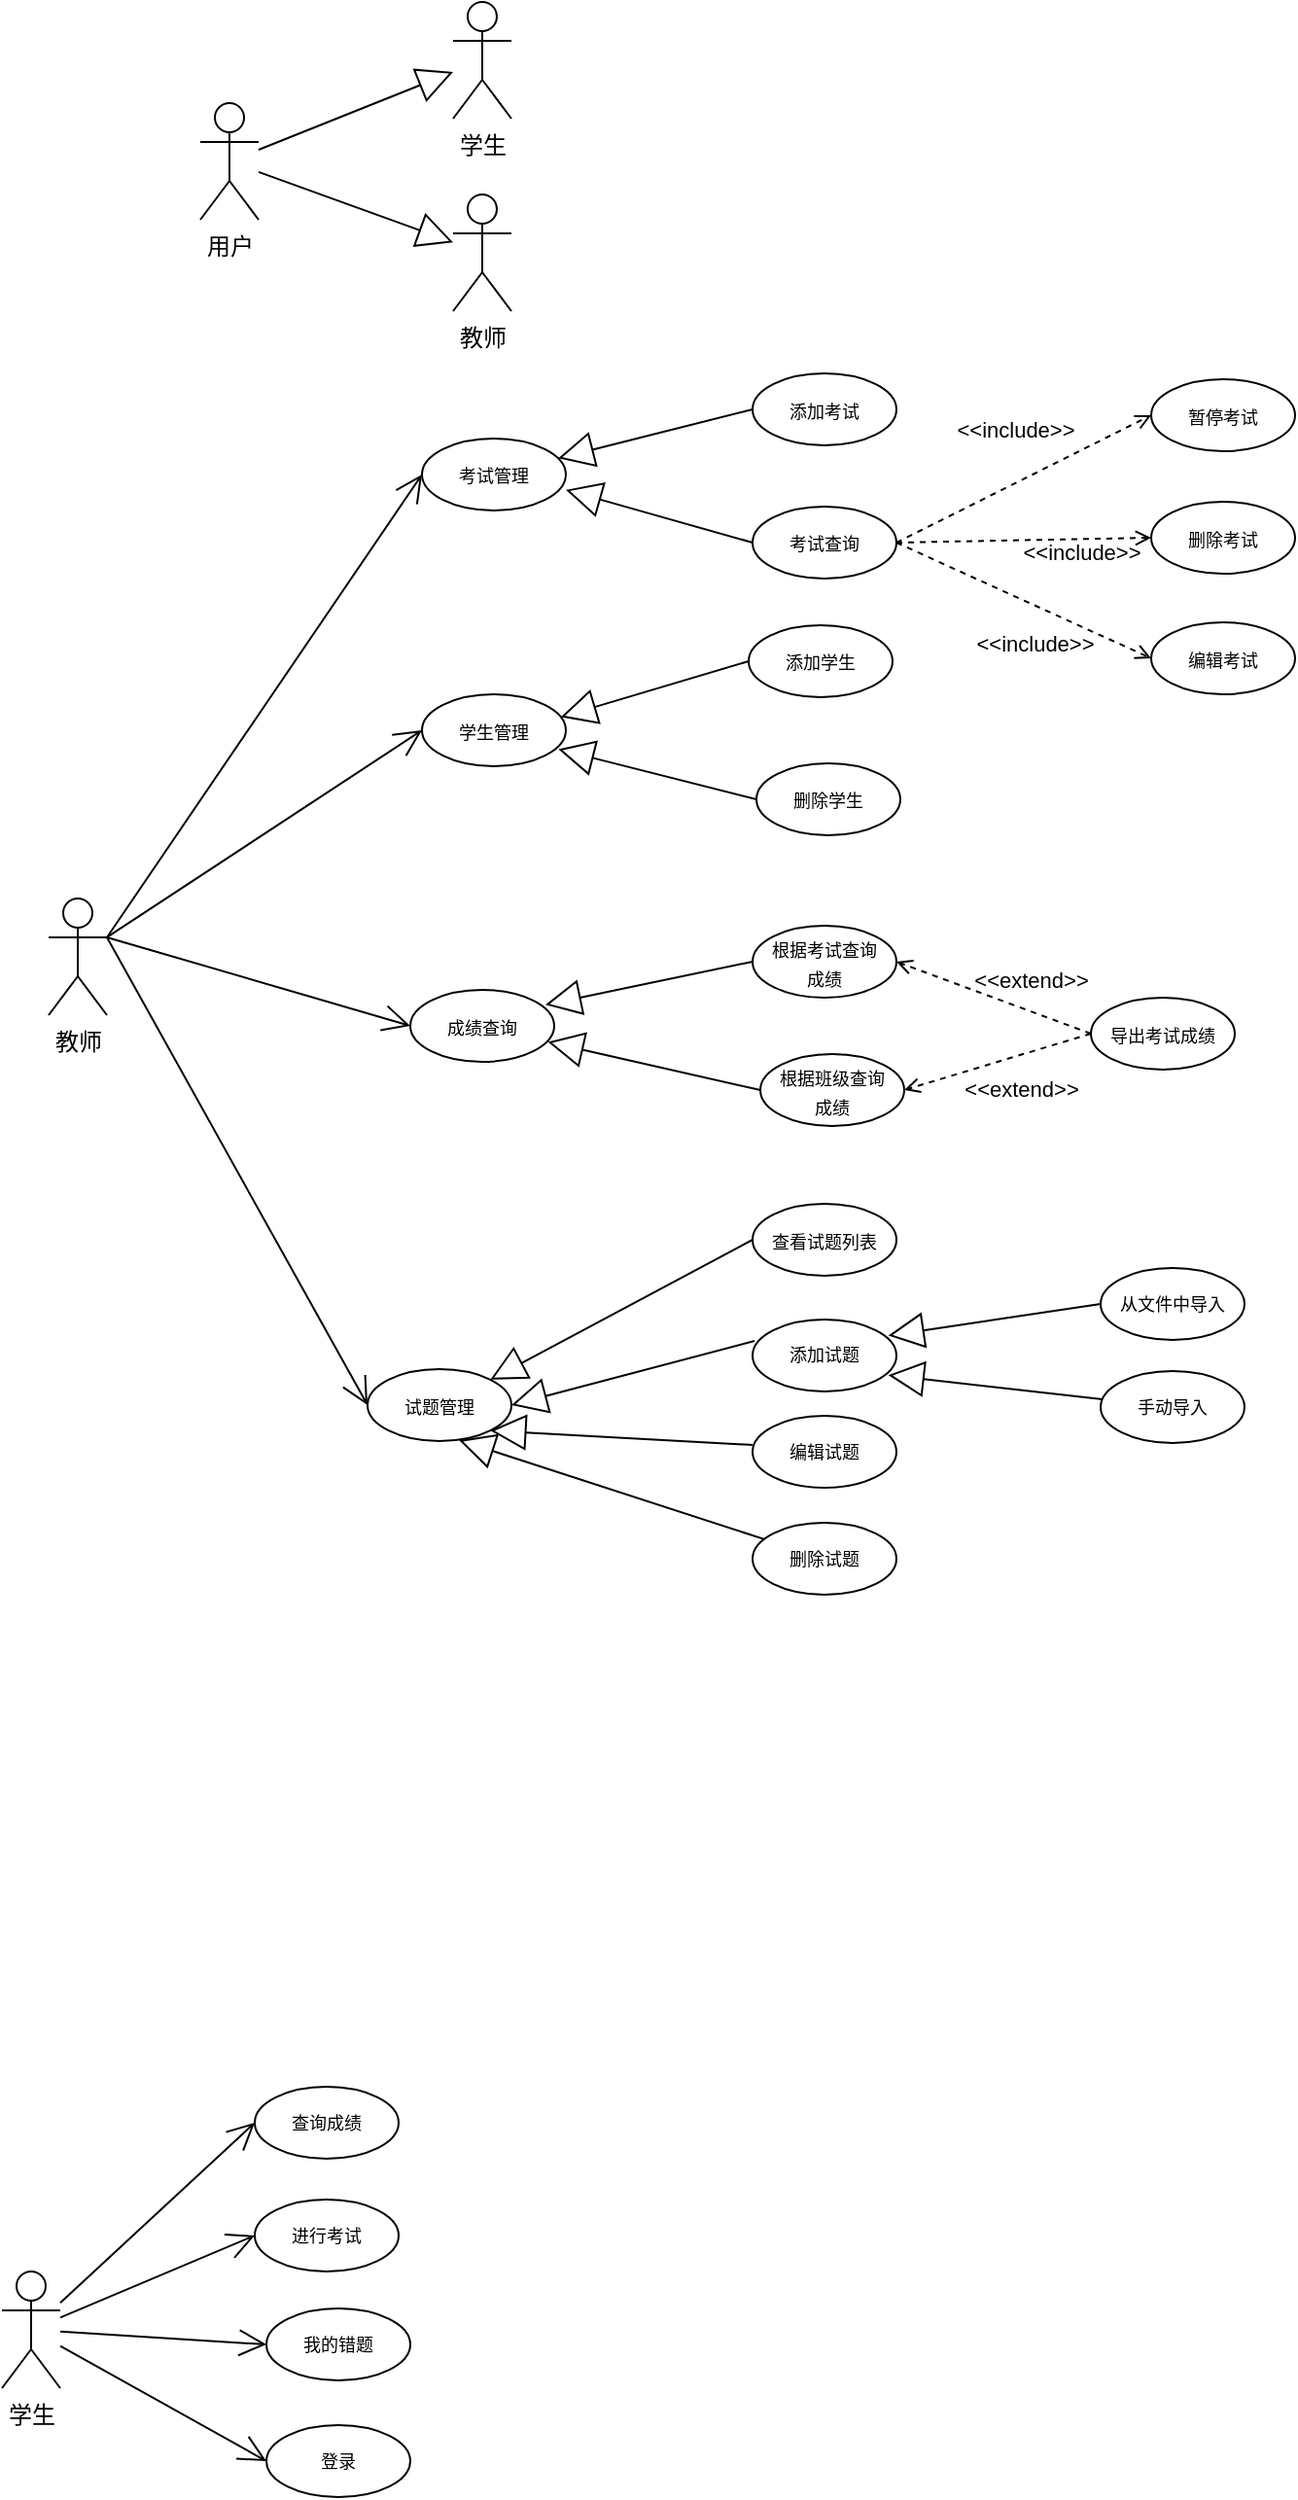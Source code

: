 <mxfile version="22.0.6" type="github">
  <diagram name="第 1 页" id="3lVjMvXGMsNSBRNJ-Gpm">
    <mxGraphModel dx="935" dy="314" grid="0" gridSize="10" guides="1" tooltips="1" connect="1" arrows="1" fold="1" page="0" pageScale="1" pageWidth="827" pageHeight="1169" math="0" shadow="0">
      <root>
        <mxCell id="0" />
        <mxCell id="1" parent="0" />
        <mxCell id="XecLKfTDn2Nf4i1a0BZ--1" value="学生" style="shape=umlActor;verticalLabelPosition=bottom;verticalAlign=top;html=1;" vertex="1" parent="1">
          <mxGeometry x="170" y="168" width="30" height="60" as="geometry" />
        </mxCell>
        <mxCell id="XecLKfTDn2Nf4i1a0BZ--3" value="用户" style="shape=umlActor;verticalLabelPosition=bottom;verticalAlign=top;html=1;" vertex="1" parent="1">
          <mxGeometry x="40" y="220" width="30" height="60" as="geometry" />
        </mxCell>
        <mxCell id="XecLKfTDn2Nf4i1a0BZ--4" value="教师" style="shape=umlActor;verticalLabelPosition=bottom;verticalAlign=top;html=1;" vertex="1" parent="1">
          <mxGeometry x="170" y="267" width="30" height="60" as="geometry" />
        </mxCell>
        <mxCell id="XecLKfTDn2Nf4i1a0BZ--18" value="" style="endArrow=block;endSize=16;endFill=0;html=1;rounded=0;" edge="1" parent="1" source="XecLKfTDn2Nf4i1a0BZ--3" target="XecLKfTDn2Nf4i1a0BZ--1">
          <mxGeometry width="160" relative="1" as="geometry">
            <mxPoint x="68" y="404" as="sourcePoint" />
            <mxPoint x="228" y="404" as="targetPoint" />
          </mxGeometry>
        </mxCell>
        <mxCell id="XecLKfTDn2Nf4i1a0BZ--19" value="" style="endArrow=block;endSize=16;endFill=0;html=1;rounded=0;" edge="1" parent="1" source="XecLKfTDn2Nf4i1a0BZ--3" target="XecLKfTDn2Nf4i1a0BZ--4">
          <mxGeometry width="160" relative="1" as="geometry">
            <mxPoint x="118" y="277" as="sourcePoint" />
            <mxPoint x="218" y="223" as="targetPoint" />
          </mxGeometry>
        </mxCell>
        <mxCell id="XecLKfTDn2Nf4i1a0BZ--20" value="教师" style="shape=umlActor;verticalLabelPosition=bottom;verticalAlign=top;html=1;" vertex="1" parent="1">
          <mxGeometry x="-38" y="629" width="30" height="60" as="geometry" />
        </mxCell>
        <mxCell id="XecLKfTDn2Nf4i1a0BZ--21" value="&lt;font style=&quot;font-size: 9px;&quot;&gt;考试管理&lt;/font&gt;" style="ellipse;whiteSpace=wrap;html=1;" vertex="1" parent="1">
          <mxGeometry x="154" y="392.5" width="74" height="37" as="geometry" />
        </mxCell>
        <mxCell id="XecLKfTDn2Nf4i1a0BZ--22" value="" style="endArrow=open;endFill=1;endSize=12;html=1;rounded=0;exitX=1;exitY=0.333;exitDx=0;exitDy=0;exitPerimeter=0;entryX=0;entryY=0.5;entryDx=0;entryDy=0;" edge="1" parent="1" source="XecLKfTDn2Nf4i1a0BZ--20" target="XecLKfTDn2Nf4i1a0BZ--21">
          <mxGeometry width="160" relative="1" as="geometry">
            <mxPoint x="122" y="535" as="sourcePoint" />
            <mxPoint x="282" y="535" as="targetPoint" />
          </mxGeometry>
        </mxCell>
        <mxCell id="XecLKfTDn2Nf4i1a0BZ--24" value="&lt;font style=&quot;font-size: 9px;&quot;&gt;学生管理&lt;/font&gt;" style="ellipse;whiteSpace=wrap;html=1;" vertex="1" parent="1">
          <mxGeometry x="154" y="524" width="74" height="37" as="geometry" />
        </mxCell>
        <mxCell id="XecLKfTDn2Nf4i1a0BZ--26" value="&lt;font style=&quot;font-size: 9px;&quot;&gt;成绩查询&lt;/font&gt;" style="ellipse;whiteSpace=wrap;html=1;" vertex="1" parent="1">
          <mxGeometry x="148" y="676" width="74" height="37" as="geometry" />
        </mxCell>
        <mxCell id="XecLKfTDn2Nf4i1a0BZ--27" value="&lt;font style=&quot;font-size: 9px;&quot;&gt;试题管理&lt;/font&gt;" style="ellipse;whiteSpace=wrap;html=1;" vertex="1" parent="1">
          <mxGeometry x="126" y="871" width="74" height="37" as="geometry" />
        </mxCell>
        <mxCell id="XecLKfTDn2Nf4i1a0BZ--28" value="" style="endArrow=open;endFill=1;endSize=12;html=1;rounded=0;exitX=1;exitY=0.333;exitDx=0;exitDy=0;exitPerimeter=0;entryX=0;entryY=0.5;entryDx=0;entryDy=0;" edge="1" parent="1" source="XecLKfTDn2Nf4i1a0BZ--20" target="XecLKfTDn2Nf4i1a0BZ--24">
          <mxGeometry width="160" relative="1" as="geometry">
            <mxPoint x="80" y="528" as="sourcePoint" />
            <mxPoint x="168" y="498" as="targetPoint" />
          </mxGeometry>
        </mxCell>
        <mxCell id="XecLKfTDn2Nf4i1a0BZ--29" value="" style="endArrow=open;endFill=1;endSize=12;html=1;rounded=0;exitX=1;exitY=0.333;exitDx=0;exitDy=0;exitPerimeter=0;entryX=0;entryY=0.5;entryDx=0;entryDy=0;" edge="1" parent="1" source="XecLKfTDn2Nf4i1a0BZ--20" target="XecLKfTDn2Nf4i1a0BZ--26">
          <mxGeometry width="160" relative="1" as="geometry">
            <mxPoint x="80" y="528" as="sourcePoint" />
            <mxPoint x="168" y="553" as="targetPoint" />
          </mxGeometry>
        </mxCell>
        <mxCell id="XecLKfTDn2Nf4i1a0BZ--30" value="" style="endArrow=open;endFill=1;endSize=12;html=1;rounded=0;exitX=1;exitY=0.333;exitDx=0;exitDy=0;exitPerimeter=0;entryX=0;entryY=0.5;entryDx=0;entryDy=0;" edge="1" parent="1" source="XecLKfTDn2Nf4i1a0BZ--20" target="XecLKfTDn2Nf4i1a0BZ--27">
          <mxGeometry width="160" relative="1" as="geometry">
            <mxPoint x="80" y="528" as="sourcePoint" />
            <mxPoint x="168" y="608" as="targetPoint" />
          </mxGeometry>
        </mxCell>
        <mxCell id="XecLKfTDn2Nf4i1a0BZ--31" value="&lt;font style=&quot;font-size: 9px;&quot;&gt;添加考试&lt;/font&gt;" style="ellipse;whiteSpace=wrap;html=1;" vertex="1" parent="1">
          <mxGeometry x="324" y="359" width="74" height="37" as="geometry" />
        </mxCell>
        <mxCell id="XecLKfTDn2Nf4i1a0BZ--32" value="&lt;font style=&quot;font-size: 9px;&quot;&gt;考试查询&lt;/font&gt;" style="ellipse;whiteSpace=wrap;html=1;" vertex="1" parent="1">
          <mxGeometry x="324" y="427.5" width="74" height="37" as="geometry" />
        </mxCell>
        <mxCell id="XecLKfTDn2Nf4i1a0BZ--35" value="&lt;font style=&quot;font-size: 9px;&quot;&gt;删除考试&lt;/font&gt;" style="ellipse;whiteSpace=wrap;html=1;" vertex="1" parent="1">
          <mxGeometry x="529" y="425" width="74" height="37" as="geometry" />
        </mxCell>
        <mxCell id="XecLKfTDn2Nf4i1a0BZ--36" value="&lt;font style=&quot;font-size: 9px;&quot;&gt;暂停考试&lt;/font&gt;" style="ellipse;whiteSpace=wrap;html=1;" vertex="1" parent="1">
          <mxGeometry x="529" y="362" width="74" height="37" as="geometry" />
        </mxCell>
        <mxCell id="XecLKfTDn2Nf4i1a0BZ--37" value="&amp;lt;&amp;lt;include&amp;gt;&amp;gt;" style="html=1;verticalAlign=bottom;labelBackgroundColor=none;endArrow=open;endFill=0;dashed=1;rounded=0;exitX=1;exitY=0.5;exitDx=0;exitDy=0;entryX=0;entryY=0.5;entryDx=0;entryDy=0;" edge="1" parent="1" source="XecLKfTDn2Nf4i1a0BZ--32" target="XecLKfTDn2Nf4i1a0BZ--36">
          <mxGeometry x="0.044" y="17" width="160" relative="1" as="geometry">
            <mxPoint x="228" y="421" as="sourcePoint" />
            <mxPoint x="334" y="456" as="targetPoint" />
            <mxPoint as="offset" />
          </mxGeometry>
        </mxCell>
        <mxCell id="XecLKfTDn2Nf4i1a0BZ--38" value="&amp;lt;&amp;lt;include&amp;gt;&amp;gt;" style="html=1;verticalAlign=bottom;labelBackgroundColor=none;endArrow=open;endFill=0;dashed=1;rounded=0;exitX=1;exitY=0.5;exitDx=0;exitDy=0;entryX=0;entryY=0.5;entryDx=0;entryDy=0;" edge="1" parent="1" source="XecLKfTDn2Nf4i1a0BZ--32" target="XecLKfTDn2Nf4i1a0BZ--35">
          <mxGeometry x="0.448" y="-16" width="160" relative="1" as="geometry">
            <mxPoint x="408" y="456" as="sourcePoint" />
            <mxPoint x="461" y="407" as="targetPoint" />
            <mxPoint as="offset" />
          </mxGeometry>
        </mxCell>
        <mxCell id="XecLKfTDn2Nf4i1a0BZ--40" value="&lt;font style=&quot;font-size: 9px;&quot;&gt;添加学生&lt;/font&gt;" style="ellipse;whiteSpace=wrap;html=1;" vertex="1" parent="1">
          <mxGeometry x="322" y="488.5" width="74" height="37" as="geometry" />
        </mxCell>
        <mxCell id="XecLKfTDn2Nf4i1a0BZ--42" value="&lt;font style=&quot;font-size: 9px;&quot;&gt;删除学生&lt;/font&gt;" style="ellipse;whiteSpace=wrap;html=1;" vertex="1" parent="1">
          <mxGeometry x="326" y="559.5" width="74" height="37" as="geometry" />
        </mxCell>
        <mxCell id="XecLKfTDn2Nf4i1a0BZ--45" value="&lt;font style=&quot;font-size: 9px;&quot;&gt;根据考试查询&lt;br&gt;成绩&lt;/font&gt;" style="ellipse;whiteSpace=wrap;html=1;" vertex="1" parent="1">
          <mxGeometry x="324" y="643" width="74" height="37" as="geometry" />
        </mxCell>
        <mxCell id="XecLKfTDn2Nf4i1a0BZ--46" value="&lt;font style=&quot;font-size: 9px;&quot;&gt;根据班级查询&lt;br&gt;成绩&lt;/font&gt;" style="ellipse;whiteSpace=wrap;html=1;" vertex="1" parent="1">
          <mxGeometry x="328" y="709" width="74" height="37" as="geometry" />
        </mxCell>
        <mxCell id="XecLKfTDn2Nf4i1a0BZ--49" value="&lt;font style=&quot;font-size: 9px;&quot;&gt;导出考试成绩&lt;/font&gt;" style="ellipse;whiteSpace=wrap;html=1;" vertex="1" parent="1">
          <mxGeometry x="498" y="680" width="74" height="37" as="geometry" />
        </mxCell>
        <mxCell id="XecLKfTDn2Nf4i1a0BZ--52" value="&amp;lt;&amp;lt;extend&amp;gt;&amp;gt;" style="html=1;verticalAlign=bottom;labelBackgroundColor=none;endArrow=open;endFill=0;dashed=1;rounded=0;exitX=0;exitY=0.5;exitDx=0;exitDy=0;entryX=1;entryY=0.5;entryDx=0;entryDy=0;" edge="1" parent="1" source="XecLKfTDn2Nf4i1a0BZ--49" target="XecLKfTDn2Nf4i1a0BZ--45">
          <mxGeometry x="-0.333" y="-7" width="160" relative="1" as="geometry">
            <mxPoint x="439" y="593" as="sourcePoint" />
            <mxPoint x="599" y="593" as="targetPoint" />
            <mxPoint as="offset" />
          </mxGeometry>
        </mxCell>
        <mxCell id="XecLKfTDn2Nf4i1a0BZ--53" value="&amp;lt;&amp;lt;extend&amp;gt;&amp;gt;" style="html=1;verticalAlign=bottom;labelBackgroundColor=none;endArrow=open;endFill=0;dashed=1;rounded=0;exitX=0;exitY=0.5;exitDx=0;exitDy=0;entryX=1;entryY=0.5;entryDx=0;entryDy=0;" edge="1" parent="1" source="XecLKfTDn2Nf4i1a0BZ--49" target="XecLKfTDn2Nf4i1a0BZ--46">
          <mxGeometry x="-0.099" y="26" width="160" relative="1" as="geometry">
            <mxPoint x="488" y="705" as="sourcePoint" />
            <mxPoint x="408" y="672" as="targetPoint" />
            <mxPoint as="offset" />
          </mxGeometry>
        </mxCell>
        <mxCell id="XecLKfTDn2Nf4i1a0BZ--54" style="edgeStyle=orthogonalEdgeStyle;rounded=0;orthogonalLoop=1;jettySize=auto;html=1;exitX=0.5;exitY=1;exitDx=0;exitDy=0;" edge="1" parent="1" source="XecLKfTDn2Nf4i1a0BZ--49" target="XecLKfTDn2Nf4i1a0BZ--49">
          <mxGeometry relative="1" as="geometry" />
        </mxCell>
        <mxCell id="XecLKfTDn2Nf4i1a0BZ--55" value="&lt;font style=&quot;font-size: 9px;&quot;&gt;查看试题列表&lt;/font&gt;" style="ellipse;whiteSpace=wrap;html=1;" vertex="1" parent="1">
          <mxGeometry x="324" y="786" width="74" height="37" as="geometry" />
        </mxCell>
        <mxCell id="XecLKfTDn2Nf4i1a0BZ--56" value="&lt;font style=&quot;font-size: 9px;&quot;&gt;添加试题&lt;/font&gt;" style="ellipse;whiteSpace=wrap;html=1;fontSize=9;" vertex="1" parent="1">
          <mxGeometry x="324" y="845.5" width="74" height="37" as="geometry" />
        </mxCell>
        <mxCell id="XecLKfTDn2Nf4i1a0BZ--59" value="" style="endArrow=block;endSize=16;endFill=0;html=1;rounded=0;exitX=0;exitY=0.5;exitDx=0;exitDy=0;entryX=0.948;entryY=0.763;entryDx=0;entryDy=0;entryPerimeter=0;" edge="1" parent="1" source="XecLKfTDn2Nf4i1a0BZ--42" target="XecLKfTDn2Nf4i1a0BZ--24">
          <mxGeometry width="160" relative="1" as="geometry">
            <mxPoint x="329" y="575" as="sourcePoint" />
            <mxPoint x="228" y="543" as="targetPoint" />
          </mxGeometry>
        </mxCell>
        <mxCell id="XecLKfTDn2Nf4i1a0BZ--60" value="" style="endArrow=block;endSize=16;endFill=0;html=1;rounded=0;exitX=0;exitY=0.5;exitDx=0;exitDy=0;entryX=0.965;entryY=0.317;entryDx=0;entryDy=0;entryPerimeter=0;" edge="1" parent="1" source="XecLKfTDn2Nf4i1a0BZ--40" target="XecLKfTDn2Nf4i1a0BZ--24">
          <mxGeometry width="160" relative="1" as="geometry">
            <mxPoint x="338" y="590" as="sourcePoint" />
            <mxPoint x="238" y="553" as="targetPoint" />
          </mxGeometry>
        </mxCell>
        <mxCell id="XecLKfTDn2Nf4i1a0BZ--61" value="" style="endArrow=block;endSize=16;endFill=0;html=1;rounded=0;exitX=0;exitY=0.5;exitDx=0;exitDy=0;" edge="1" parent="1" source="XecLKfTDn2Nf4i1a0BZ--31" target="XecLKfTDn2Nf4i1a0BZ--21">
          <mxGeometry width="160" relative="1" as="geometry">
            <mxPoint x="332" y="517" as="sourcePoint" />
            <mxPoint x="235" y="546" as="targetPoint" />
          </mxGeometry>
        </mxCell>
        <mxCell id="XecLKfTDn2Nf4i1a0BZ--62" value="" style="endArrow=block;endSize=16;endFill=0;html=1;rounded=0;exitX=0;exitY=0.5;exitDx=0;exitDy=0;entryX=1;entryY=0.713;entryDx=0;entryDy=0;entryPerimeter=0;" edge="1" parent="1" source="XecLKfTDn2Nf4i1a0BZ--32" target="XecLKfTDn2Nf4i1a0BZ--21">
          <mxGeometry width="160" relative="1" as="geometry">
            <mxPoint x="334" y="388" as="sourcePoint" />
            <mxPoint x="234" y="413" as="targetPoint" />
          </mxGeometry>
        </mxCell>
        <mxCell id="XecLKfTDn2Nf4i1a0BZ--63" value="" style="endArrow=block;endSize=16;endFill=0;html=1;rounded=0;exitX=0;exitY=0.5;exitDx=0;exitDy=0;entryX=0.939;entryY=0.207;entryDx=0;entryDy=0;entryPerimeter=0;" edge="1" parent="1" source="XecLKfTDn2Nf4i1a0BZ--45" target="XecLKfTDn2Nf4i1a0BZ--26">
          <mxGeometry width="160" relative="1" as="geometry">
            <mxPoint x="336" y="588" as="sourcePoint" />
            <mxPoint x="234" y="562" as="targetPoint" />
          </mxGeometry>
        </mxCell>
        <mxCell id="XecLKfTDn2Nf4i1a0BZ--64" value="" style="endArrow=block;endSize=16;endFill=0;html=1;rounded=0;exitX=0;exitY=0.5;exitDx=0;exitDy=0;entryX=0.956;entryY=0.722;entryDx=0;entryDy=0;entryPerimeter=0;" edge="1" parent="1" source="XecLKfTDn2Nf4i1a0BZ--46" target="XecLKfTDn2Nf4i1a0BZ--26">
          <mxGeometry width="160" relative="1" as="geometry">
            <mxPoint x="334" y="672" as="sourcePoint" />
            <mxPoint x="221" y="691" as="targetPoint" />
          </mxGeometry>
        </mxCell>
        <mxCell id="XecLKfTDn2Nf4i1a0BZ--65" value="" style="endArrow=block;endSize=16;endFill=0;html=1;rounded=0;exitX=0;exitY=0.5;exitDx=0;exitDy=0;entryX=1;entryY=0;entryDx=0;entryDy=0;" edge="1" parent="1" source="XecLKfTDn2Nf4i1a0BZ--55" target="XecLKfTDn2Nf4i1a0BZ--27">
          <mxGeometry width="160" relative="1" as="geometry">
            <mxPoint x="338" y="738" as="sourcePoint" />
            <mxPoint x="229" y="713" as="targetPoint" />
          </mxGeometry>
        </mxCell>
        <mxCell id="XecLKfTDn2Nf4i1a0BZ--66" value="" style="endArrow=block;endSize=16;endFill=0;html=1;rounded=0;exitX=0.014;exitY=0.297;exitDx=0;exitDy=0;entryX=1;entryY=0.5;entryDx=0;entryDy=0;exitPerimeter=0;" edge="1" parent="1" source="XecLKfTDn2Nf4i1a0BZ--56" target="XecLKfTDn2Nf4i1a0BZ--27">
          <mxGeometry width="160" relative="1" as="geometry">
            <mxPoint x="303" y="820" as="sourcePoint" />
            <mxPoint x="216" y="829" as="targetPoint" />
          </mxGeometry>
        </mxCell>
        <mxCell id="XecLKfTDn2Nf4i1a0BZ--67" value="编辑试题" style="ellipse;whiteSpace=wrap;html=1;fontSize=9;" vertex="1" parent="1">
          <mxGeometry x="324" y="895" width="74" height="37" as="geometry" />
        </mxCell>
        <mxCell id="XecLKfTDn2Nf4i1a0BZ--68" value="" style="endArrow=block;endSize=16;endFill=0;html=1;rounded=0;exitX=0;exitY=0.405;exitDx=0;exitDy=0;entryX=1;entryY=1;entryDx=0;entryDy=0;exitPerimeter=0;" edge="1" parent="1" source="XecLKfTDn2Nf4i1a0BZ--67" target="XecLKfTDn2Nf4i1a0BZ--27">
          <mxGeometry width="160" relative="1" as="geometry">
            <mxPoint x="339" y="864" as="sourcePoint" />
            <mxPoint x="227" y="849" as="targetPoint" />
          </mxGeometry>
        </mxCell>
        <mxCell id="XecLKfTDn2Nf4i1a0BZ--71" style="rounded=0;orthogonalLoop=1;jettySize=auto;html=1;entryX=0.944;entryY=0.223;entryDx=0;entryDy=0;strokeColor=default;endArrow=block;endSize=16;endFill=0;exitX=0;exitY=0.5;exitDx=0;exitDy=0;entryPerimeter=0;" edge="1" parent="1" source="XecLKfTDn2Nf4i1a0BZ--69" target="XecLKfTDn2Nf4i1a0BZ--56">
          <mxGeometry relative="1" as="geometry" />
        </mxCell>
        <mxCell id="XecLKfTDn2Nf4i1a0BZ--69" value="&lt;font style=&quot;font-size: 9px;&quot;&gt;从文件中导入&lt;br&gt;&lt;/font&gt;" style="ellipse;whiteSpace=wrap;html=1;fontSize=9;" vertex="1" parent="1">
          <mxGeometry x="503" y="819" width="74" height="37" as="geometry" />
        </mxCell>
        <mxCell id="XecLKfTDn2Nf4i1a0BZ--72" style="rounded=0;orthogonalLoop=1;jettySize=auto;html=1;entryX=0.944;entryY=0.772;entryDx=0;entryDy=0;endArrow=block;endSize=16;endFill=0;entryPerimeter=0;" edge="1" parent="1" source="XecLKfTDn2Nf4i1a0BZ--70" target="XecLKfTDn2Nf4i1a0BZ--56">
          <mxGeometry relative="1" as="geometry" />
        </mxCell>
        <mxCell id="XecLKfTDn2Nf4i1a0BZ--70" value="&lt;font style=&quot;font-size: 9px;&quot;&gt;手动导入&lt;br&gt;&lt;/font&gt;" style="ellipse;whiteSpace=wrap;html=1;fontSize=9;" vertex="1" parent="1">
          <mxGeometry x="503" y="872" width="74" height="37" as="geometry" />
        </mxCell>
        <mxCell id="XecLKfTDn2Nf4i1a0BZ--73" value="&lt;font style=&quot;font-size: 9px;&quot;&gt;编辑考试&lt;/font&gt;" style="ellipse;whiteSpace=wrap;html=1;" vertex="1" parent="1">
          <mxGeometry x="529" y="487" width="74" height="37" as="geometry" />
        </mxCell>
        <mxCell id="XecLKfTDn2Nf4i1a0BZ--75" value="&amp;lt;&amp;lt;include&amp;gt;&amp;gt;" style="html=1;verticalAlign=bottom;labelBackgroundColor=none;endArrow=open;endFill=0;dashed=1;rounded=0;exitX=1;exitY=0.5;exitDx=0;exitDy=0;entryX=0;entryY=0.5;entryDx=0;entryDy=0;" edge="1" parent="1" source="XecLKfTDn2Nf4i1a0BZ--32" target="XecLKfTDn2Nf4i1a0BZ--73">
          <mxGeometry x="0.249" y="-26" width="160" relative="1" as="geometry">
            <mxPoint x="408" y="456" as="sourcePoint" />
            <mxPoint x="491" y="446" as="targetPoint" />
            <mxPoint as="offset" />
          </mxGeometry>
        </mxCell>
        <mxCell id="XecLKfTDn2Nf4i1a0BZ--76" value="删除试题" style="ellipse;whiteSpace=wrap;html=1;fontSize=9;" vertex="1" parent="1">
          <mxGeometry x="324" y="950" width="74" height="37" as="geometry" />
        </mxCell>
        <mxCell id="XecLKfTDn2Nf4i1a0BZ--77" style="edgeStyle=none;shape=connector;rounded=0;orthogonalLoop=1;jettySize=auto;html=1;entryX=0.635;entryY=0.986;entryDx=0;entryDy=0;entryPerimeter=0;labelBackgroundColor=default;strokeColor=default;align=center;verticalAlign=middle;fontFamily=Helvetica;fontSize=11;fontColor=default;endArrow=block;endFill=0;endSize=16;" edge="1" parent="1" source="XecLKfTDn2Nf4i1a0BZ--76" target="XecLKfTDn2Nf4i1a0BZ--27">
          <mxGeometry relative="1" as="geometry" />
        </mxCell>
        <mxCell id="XecLKfTDn2Nf4i1a0BZ--84" style="edgeStyle=none;shape=connector;rounded=0;orthogonalLoop=1;jettySize=auto;html=1;entryX=0;entryY=0.5;entryDx=0;entryDy=0;labelBackgroundColor=default;strokeColor=default;align=center;verticalAlign=middle;fontFamily=Helvetica;fontSize=11;fontColor=default;endArrow=open;endFill=1;endSize=12;" edge="1" parent="1" source="XecLKfTDn2Nf4i1a0BZ--80" target="XecLKfTDn2Nf4i1a0BZ--81">
          <mxGeometry relative="1" as="geometry" />
        </mxCell>
        <mxCell id="XecLKfTDn2Nf4i1a0BZ--85" style="edgeStyle=none;shape=connector;rounded=0;orthogonalLoop=1;jettySize=auto;html=1;entryX=0;entryY=0.5;entryDx=0;entryDy=0;labelBackgroundColor=default;strokeColor=default;align=center;verticalAlign=middle;fontFamily=Helvetica;fontSize=11;fontColor=default;endArrow=open;endFill=1;endSize=12;" edge="1" parent="1" source="XecLKfTDn2Nf4i1a0BZ--80" target="XecLKfTDn2Nf4i1a0BZ--82">
          <mxGeometry relative="1" as="geometry" />
        </mxCell>
        <mxCell id="XecLKfTDn2Nf4i1a0BZ--86" style="edgeStyle=none;shape=connector;rounded=0;orthogonalLoop=1;jettySize=auto;html=1;entryX=0;entryY=0.5;entryDx=0;entryDy=0;labelBackgroundColor=default;strokeColor=default;align=center;verticalAlign=middle;fontFamily=Helvetica;fontSize=11;fontColor=default;endArrow=open;endFill=1;endSize=12;" edge="1" parent="1" source="XecLKfTDn2Nf4i1a0BZ--80" target="XecLKfTDn2Nf4i1a0BZ--83">
          <mxGeometry relative="1" as="geometry" />
        </mxCell>
        <mxCell id="XecLKfTDn2Nf4i1a0BZ--80" value="学生" style="shape=umlActor;verticalLabelPosition=bottom;verticalAlign=top;html=1;" vertex="1" parent="1">
          <mxGeometry x="-62" y="1335" width="30" height="60" as="geometry" />
        </mxCell>
        <mxCell id="XecLKfTDn2Nf4i1a0BZ--81" value="查询成绩" style="ellipse;whiteSpace=wrap;html=1;fontSize=9;" vertex="1" parent="1">
          <mxGeometry x="68" y="1240" width="74" height="37" as="geometry" />
        </mxCell>
        <mxCell id="XecLKfTDn2Nf4i1a0BZ--82" value="进行考试" style="ellipse;whiteSpace=wrap;html=1;fontSize=9;" vertex="1" parent="1">
          <mxGeometry x="68" y="1298" width="74" height="37" as="geometry" />
        </mxCell>
        <mxCell id="XecLKfTDn2Nf4i1a0BZ--83" value="我的错题" style="ellipse;whiteSpace=wrap;html=1;fontSize=9;" vertex="1" parent="1">
          <mxGeometry x="74" y="1354" width="74" height="37" as="geometry" />
        </mxCell>
        <mxCell id="XecLKfTDn2Nf4i1a0BZ--89" value="登录" style="ellipse;whiteSpace=wrap;html=1;fontSize=9;" vertex="1" parent="1">
          <mxGeometry x="74" y="1414" width="74" height="37" as="geometry" />
        </mxCell>
        <mxCell id="XecLKfTDn2Nf4i1a0BZ--90" style="edgeStyle=none;shape=connector;rounded=0;orthogonalLoop=1;jettySize=auto;html=1;entryX=0;entryY=0.5;entryDx=0;entryDy=0;labelBackgroundColor=default;strokeColor=default;align=center;verticalAlign=middle;fontFamily=Helvetica;fontSize=11;fontColor=default;endArrow=open;endFill=1;endSize=12;" edge="1" parent="1" source="XecLKfTDn2Nf4i1a0BZ--80" target="XecLKfTDn2Nf4i1a0BZ--89">
          <mxGeometry relative="1" as="geometry">
            <mxPoint x="2" y="1345" as="sourcePoint" />
            <mxPoint x="84" y="1383" as="targetPoint" />
          </mxGeometry>
        </mxCell>
      </root>
    </mxGraphModel>
  </diagram>
</mxfile>
